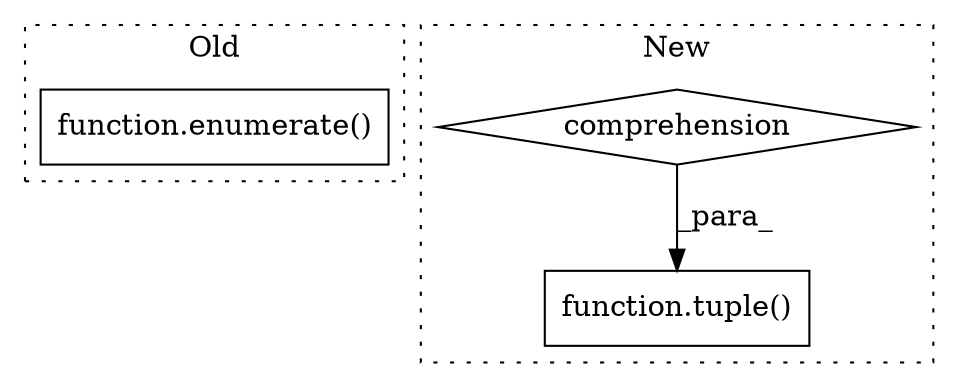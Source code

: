 digraph G {
subgraph cluster0 {
1 [label="function.enumerate()" a="75" s="11167,11179" l="10,1" shape="box"];
label = "Old";
style="dotted";
}
subgraph cluster1 {
2 [label="function.tuple()" a="75" s="11156,11164" l="6,56" shape="box"];
3 [label="comprehension" a="45" s="11113" l="3" shape="diamond"];
label = "New";
style="dotted";
}
3 -> 2 [label="_para_"];
}